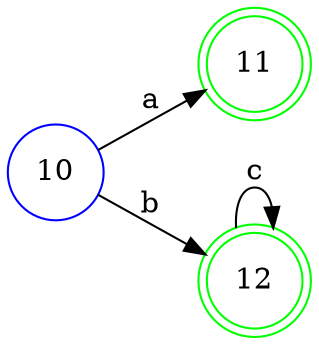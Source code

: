 digraph finite_state_machine {
rankdir=LR;
size="8,5"
node [shape = circle];
10 [label="10" color="black" shape="circle"]
10 -> 11 [label="a"]
10 -> 12 [label="b"]
10 [color="blue"]
11 [label="11" color="green" shape="doublecircle"]
12 [label="12" color="green" shape="doublecircle"]
12 -> 12 [label="c"]
}